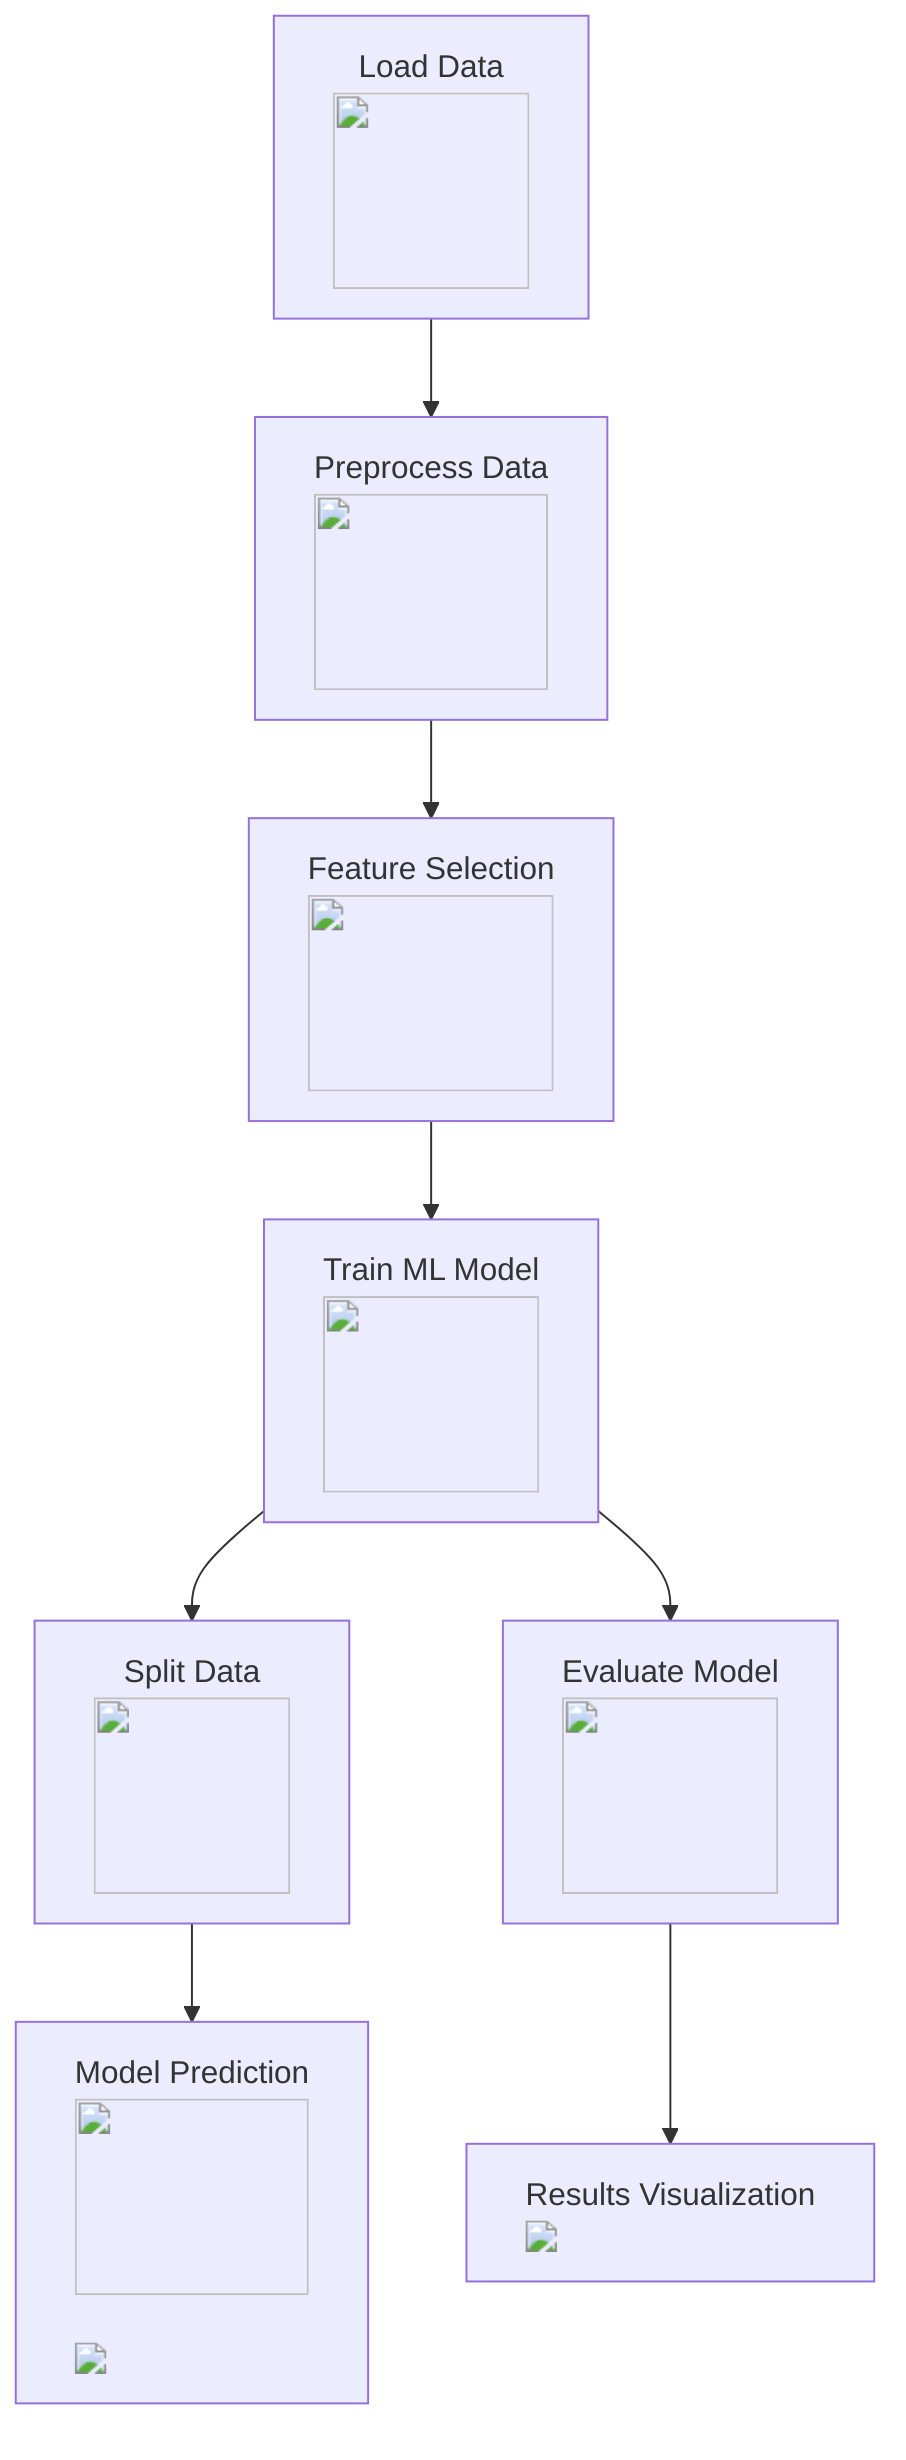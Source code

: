 graph TD
    A["Load Data <br/><img src='icons/file.svg' width=100 height=100/> "] --> B["Preprocess Data <br/><img src='icons/database.svg' width=100 height=100/> "]
    B --> C["Feature Selection <br/><img src='icons/table.svg' width=100 height=100/> "]
    C --> D["Train ML Model <br/><img src='icons/brain.svg' width=100 height=100/> "]
    D --> E["Split Data <br/><img src='icons/column_split.svg' width=100 height=100/> "]
    D --> F["Evaluate Model <br/><img src='icons/row_split.svg' width=100 height=100/> "]
    E --> G["Model Prediction <br/><img src='icons/image.svg' width=100 height=100/> <br/> <img src='dummy_plots/scatter_plot_template.svg'/> "]
    F --> H["Results Visualization <br/> <img src='dummy_plots/barplot_template.svg'/> "]